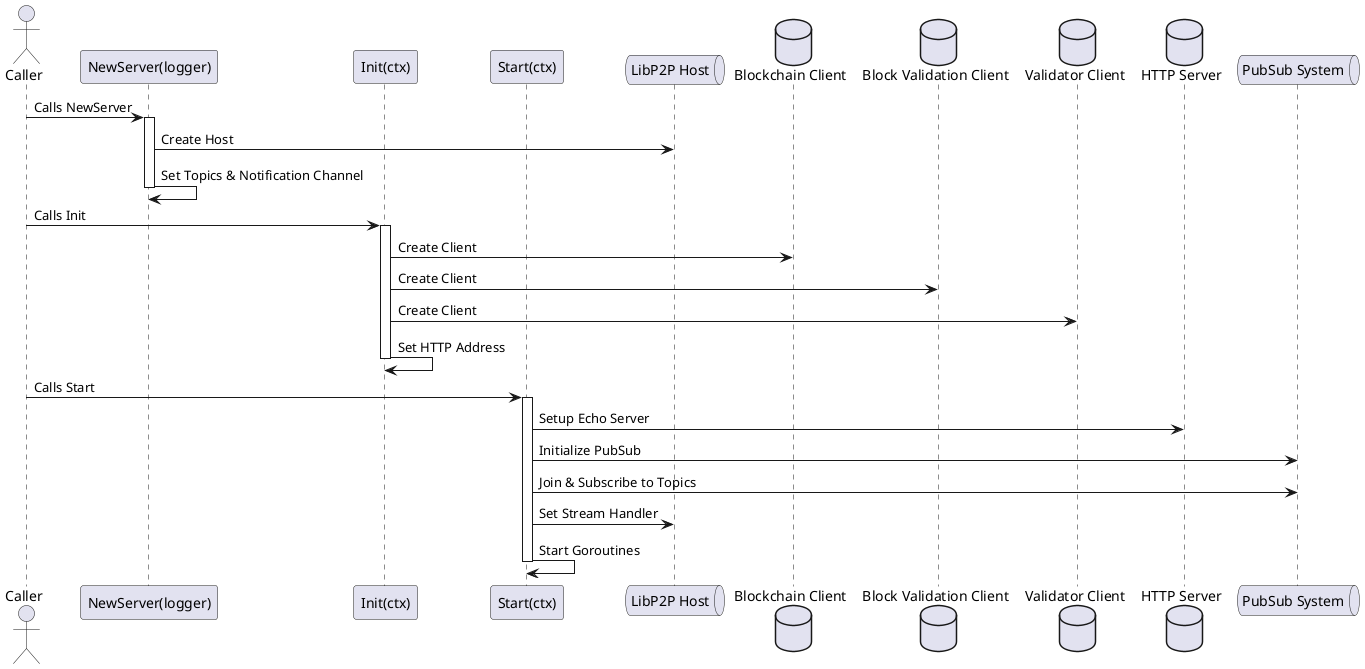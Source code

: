 @startuml
actor "Caller" as caller
participant "NewServer(logger)" as NewServer
participant "Init(ctx)" as Init
participant "Start(ctx)" as Start
queue "LibP2P Host" as LibP2P
database "Blockchain Client" as BlockchainClient
database "Block Validation Client" as BlockValidationClient
database "Validator Client" as ValidatorClient
database "HTTP Server" as HTTPServer
queue "PubSub System" as PubSub

caller -> NewServer: Calls NewServer
activate NewServer
NewServer -> LibP2P: Create Host
NewServer -> NewServer: Set Topics & Notification Channel
deactivate NewServer

caller -> Init: Calls Init
activate Init
Init -> BlockchainClient: Create Client
Init -> BlockValidationClient: Create Client
Init -> ValidatorClient: Create Client
Init -> Init: Set HTTP Address
deactivate Init

caller -> Start: Calls Start
activate Start
Start -> HTTPServer: Setup Echo Server
Start -> PubSub: Initialize PubSub
Start -> PubSub: Join & Subscribe to Topics
Start -> LibP2P: Set Stream Handler
Start -> Start: Start Goroutines
deactivate Start
@enduml
